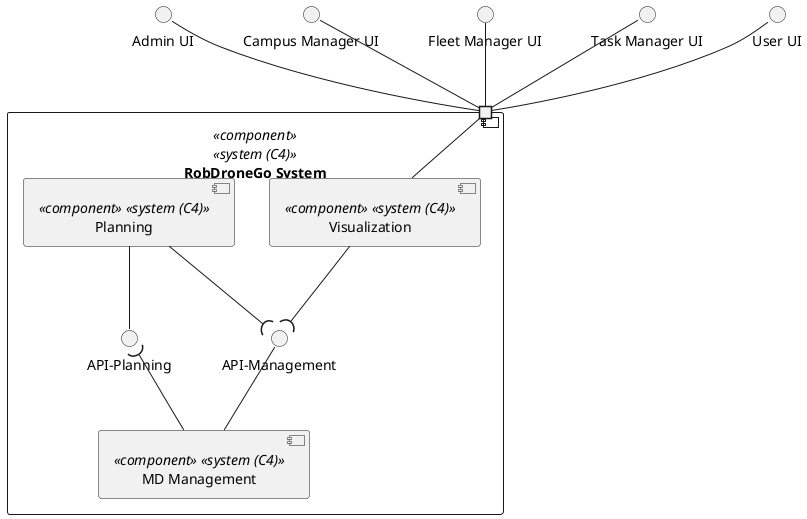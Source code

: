 @startuml logic-view

interface "Admin UI" as AUI
interface "Campus Manager UI" as CUI
interface "Fleet Manager UI" as FUI
interface "Task Manager UI" as TUI
interface "User UI" as UUI

component "RobDroneGo System" <<component>> <<system (C4)>> {
  portin " " as P1

  Interface "API-Management" as API
  Interface "API-Planning" as PAPI
  
  component "Visualization" as V <<component>> <<system (C4)>> {
  }

  component "MD Management" as MDM <<component>> <<system (C4)>> {
  }

  component "Planning" as P <<component>> <<system (C4)>> {
  }
}


V -- P1
MDM -up- API
V --( API
P --( API
P -- PAPI
MDM -up-( PAPI

AUI -- P1
CUI -- P1
FUI -- P1
TUI -- P1
UUI -- P1

@enduml
